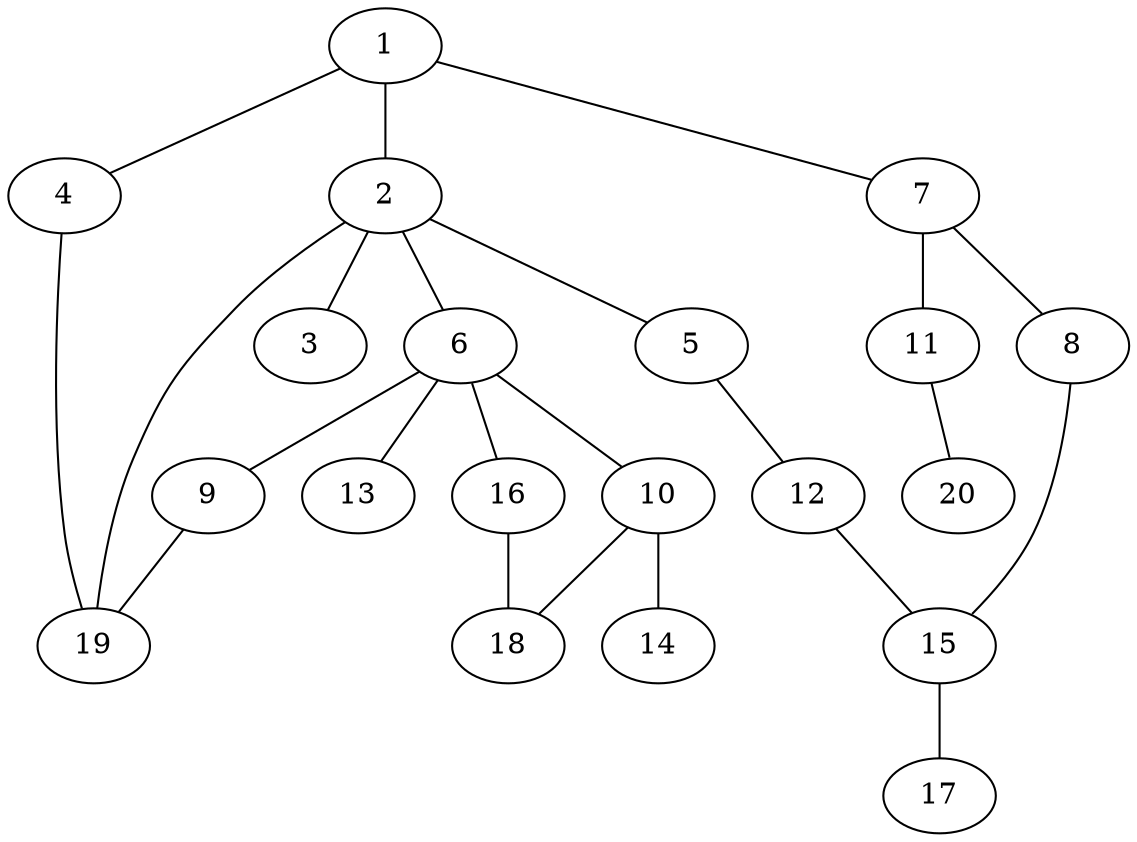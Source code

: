 graph graphname {1--2
1--4
1--7
2--3
2--5
2--6
2--19
4--19
5--12
6--9
6--10
6--13
6--16
7--8
7--11
8--15
9--19
10--14
10--18
11--20
12--15
15--17
16--18
}